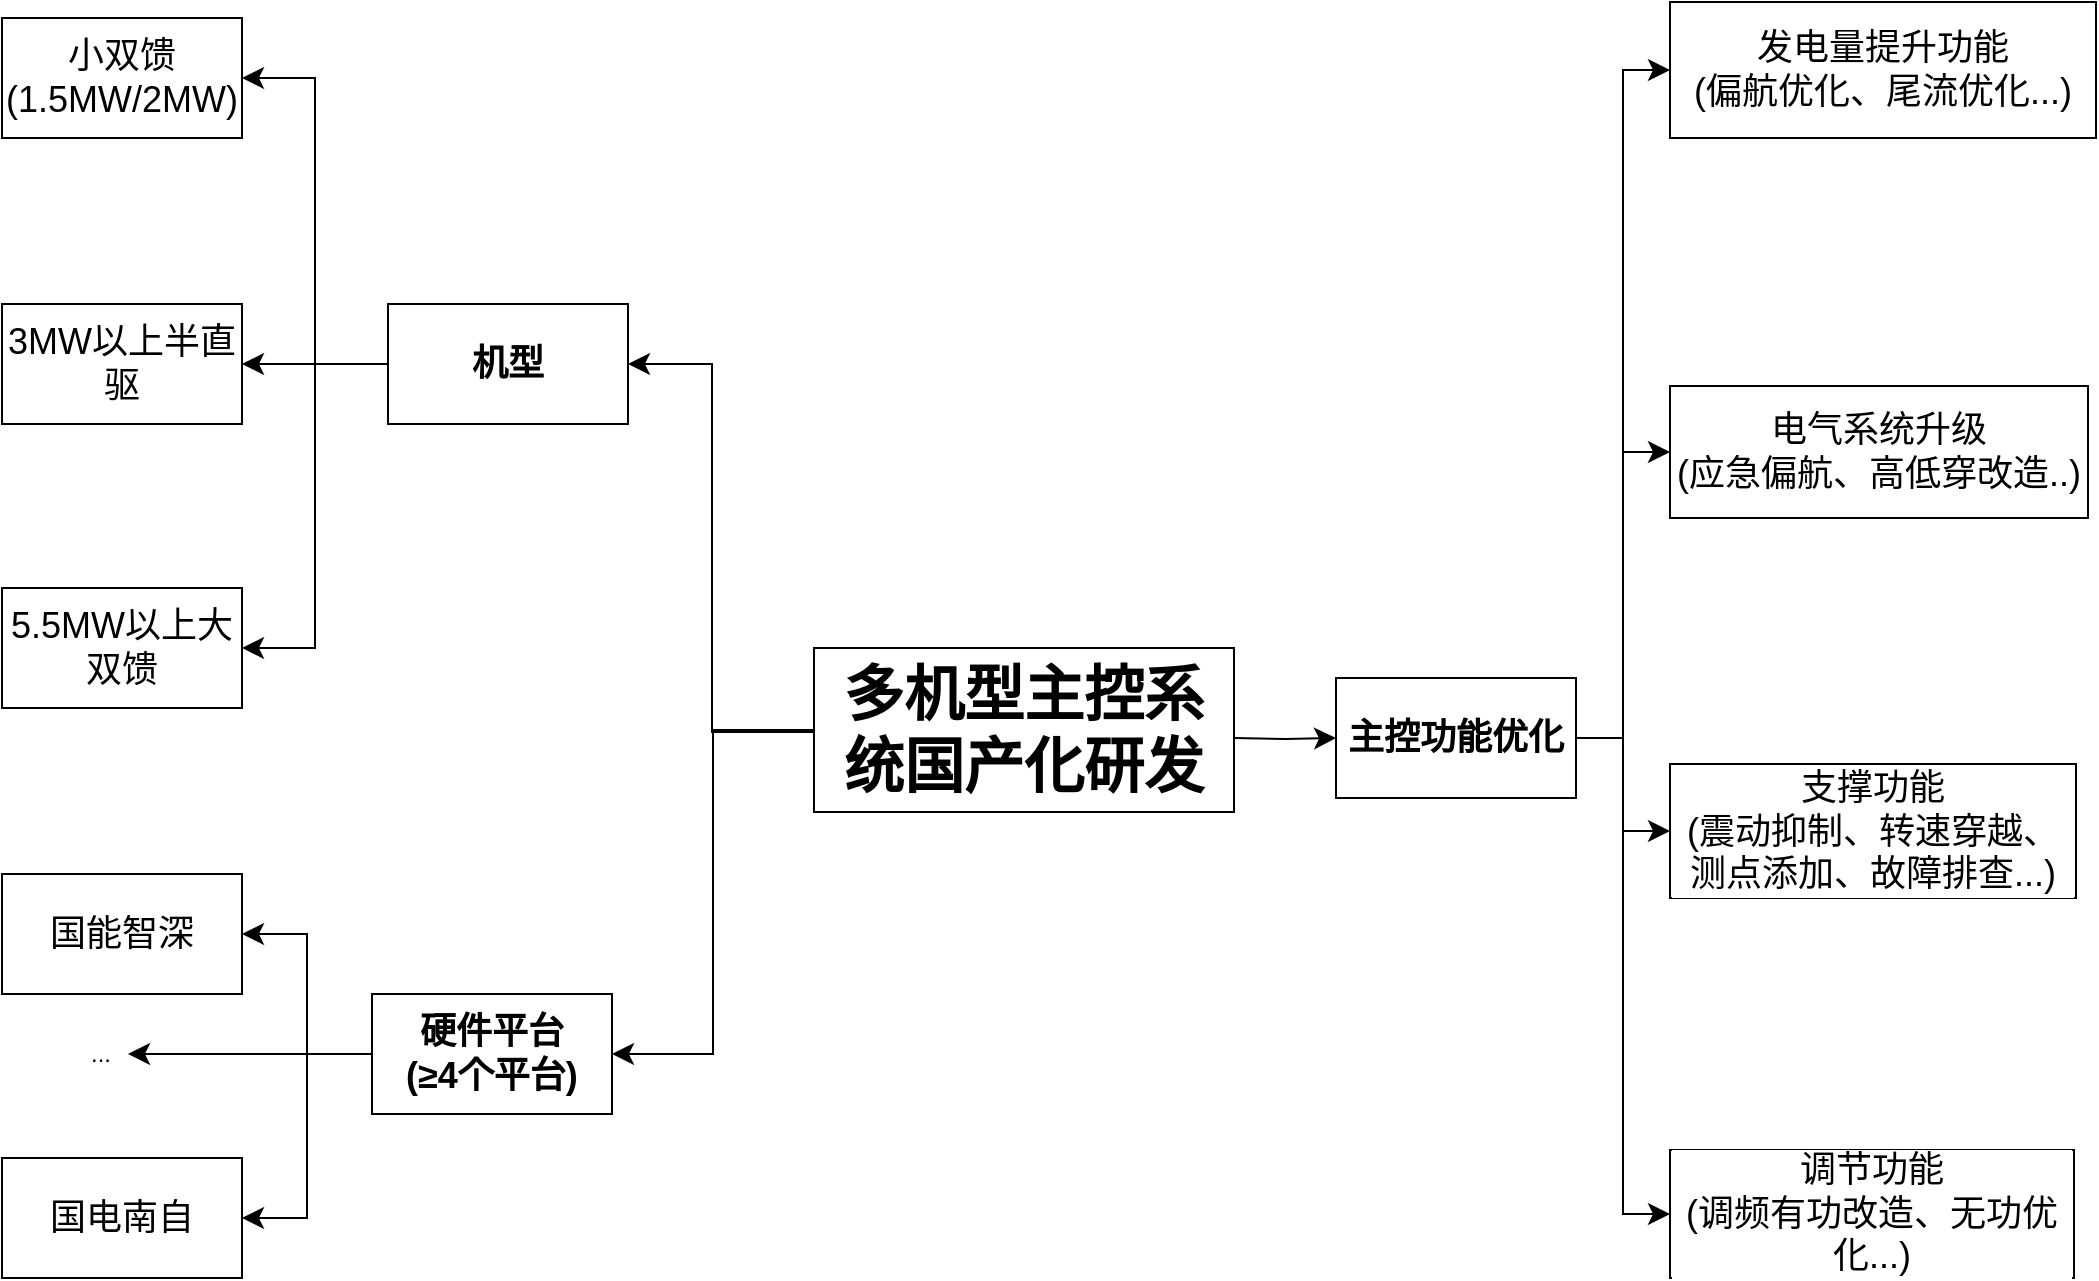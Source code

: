 <mxfile version="26.1.0">
  <diagram name="第 1 页" id="Kfhz-lO2e_RVVOw436UW">
    <mxGraphModel dx="2583" dy="596" grid="0" gridSize="10" guides="1" tooltips="1" connect="1" arrows="1" fold="1" page="0" pageScale="1" pageWidth="827" pageHeight="1169" math="0" shadow="0">
      <root>
        <mxCell id="0" />
        <mxCell id="1" parent="0" />
        <mxCell id="sur9hMXCmxYyR-VJTrtK-67" style="edgeStyle=orthogonalEdgeStyle;shape=connector;rounded=0;orthogonalLoop=1;jettySize=auto;html=1;shadow=0;strokeColor=default;align=center;verticalAlign=middle;fontFamily=Helvetica;fontSize=12;fontColor=default;labelBackgroundColor=default;startSize=8;endArrow=classic;endSize=8;flowAnimation=0;" edge="1" parent="1" source="sur9hMXCmxYyR-VJTrtK-34" target="sur9hMXCmxYyR-VJTrtK-35">
          <mxGeometry relative="1" as="geometry">
            <Array as="points">
              <mxPoint x="-182" y="842" />
              <mxPoint x="-182" y="658" />
            </Array>
          </mxGeometry>
        </mxCell>
        <mxCell id="sur9hMXCmxYyR-VJTrtK-76" value="" style="edgeStyle=orthogonalEdgeStyle;shape=connector;rounded=0;orthogonalLoop=1;jettySize=auto;html=1;shadow=0;strokeColor=default;align=center;verticalAlign=middle;fontFamily=Helvetica;fontSize=12;fontColor=default;labelBackgroundColor=default;startSize=8;endArrow=classic;endSize=8;flowAnimation=0;" edge="1" parent="1" target="sur9hMXCmxYyR-VJTrtK-46">
          <mxGeometry relative="1" as="geometry">
            <mxPoint x="79" y="845" as="sourcePoint" />
          </mxGeometry>
        </mxCell>
        <mxCell id="sur9hMXCmxYyR-VJTrtK-95" style="edgeStyle=orthogonalEdgeStyle;shape=connector;rounded=0;orthogonalLoop=1;jettySize=auto;html=1;entryX=1;entryY=0.5;entryDx=0;entryDy=0;shadow=0;strokeColor=default;align=center;verticalAlign=middle;fontFamily=Helvetica;fontSize=12;fontColor=default;labelBackgroundColor=default;startSize=8;endArrow=classic;endSize=8;flowAnimation=0;" edge="1" parent="1" source="sur9hMXCmxYyR-VJTrtK-34" target="sur9hMXCmxYyR-VJTrtK-47">
          <mxGeometry relative="1" as="geometry" />
        </mxCell>
        <mxCell id="sur9hMXCmxYyR-VJTrtK-34" value="多机型主控系统国产化研发" style="rounded=0;whiteSpace=wrap;html=1;fontFamily=Helvetica;fontSize=30;fontColor=default;labelBackgroundColor=default;fontStyle=1" vertex="1" parent="1">
          <mxGeometry x="-131" y="800" width="210" height="82" as="geometry" />
        </mxCell>
        <mxCell id="sur9hMXCmxYyR-VJTrtK-70" value="" style="edgeStyle=orthogonalEdgeStyle;shape=connector;rounded=0;orthogonalLoop=1;jettySize=auto;html=1;shadow=0;strokeColor=default;align=center;verticalAlign=middle;fontFamily=Helvetica;fontSize=20;fontColor=default;labelBackgroundColor=default;startSize=8;endArrow=classic;endSize=8;flowAnimation=0;" edge="1" parent="1" source="sur9hMXCmxYyR-VJTrtK-35" target="sur9hMXCmxYyR-VJTrtK-39">
          <mxGeometry relative="1" as="geometry" />
        </mxCell>
        <mxCell id="sur9hMXCmxYyR-VJTrtK-71" style="edgeStyle=orthogonalEdgeStyle;shape=connector;rounded=0;orthogonalLoop=1;jettySize=auto;html=1;entryX=1;entryY=0.5;entryDx=0;entryDy=0;shadow=0;strokeColor=default;align=center;verticalAlign=middle;fontFamily=Helvetica;fontSize=20;fontColor=default;labelBackgroundColor=default;startSize=8;endArrow=classic;endSize=8;flowAnimation=0;" edge="1" parent="1" source="sur9hMXCmxYyR-VJTrtK-35" target="sur9hMXCmxYyR-VJTrtK-37">
          <mxGeometry relative="1" as="geometry" />
        </mxCell>
        <mxCell id="sur9hMXCmxYyR-VJTrtK-72" style="edgeStyle=orthogonalEdgeStyle;shape=connector;rounded=0;orthogonalLoop=1;jettySize=auto;html=1;entryX=1;entryY=0.5;entryDx=0;entryDy=0;shadow=0;strokeColor=default;align=center;verticalAlign=middle;fontFamily=Helvetica;fontSize=20;fontColor=default;labelBackgroundColor=default;startSize=8;endArrow=classic;endSize=8;flowAnimation=0;" edge="1" parent="1" source="sur9hMXCmxYyR-VJTrtK-35" target="sur9hMXCmxYyR-VJTrtK-41">
          <mxGeometry relative="1" as="geometry" />
        </mxCell>
        <mxCell id="sur9hMXCmxYyR-VJTrtK-35" value="机型" style="rounded=0;whiteSpace=wrap;html=1;fontFamily=Helvetica;fontSize=18;fontColor=default;labelBackgroundColor=default;fontStyle=1" vertex="1" parent="1">
          <mxGeometry x="-344" y="628" width="120" height="60" as="geometry" />
        </mxCell>
        <mxCell id="sur9hMXCmxYyR-VJTrtK-37" value="小双馈&lt;div&gt;(1.5MW/2MW)&lt;/div&gt;" style="rounded=0;whiteSpace=wrap;html=1;fontFamily=Helvetica;fontSize=18;fontColor=default;labelBackgroundColor=default;" vertex="1" parent="1">
          <mxGeometry x="-537" y="485" width="120" height="60" as="geometry" />
        </mxCell>
        <mxCell id="sur9hMXCmxYyR-VJTrtK-39" value="3MW以上半直驱" style="rounded=0;whiteSpace=wrap;html=1;fontFamily=Helvetica;fontSize=18;fontColor=default;labelBackgroundColor=default;" vertex="1" parent="1">
          <mxGeometry x="-537" y="628" width="120" height="60" as="geometry" />
        </mxCell>
        <mxCell id="sur9hMXCmxYyR-VJTrtK-41" value="5.5MW以上大双馈" style="rounded=0;whiteSpace=wrap;html=1;fontFamily=Helvetica;fontSize=18;fontColor=default;labelBackgroundColor=default;" vertex="1" parent="1">
          <mxGeometry x="-537" y="770" width="120" height="60" as="geometry" />
        </mxCell>
        <mxCell id="sur9hMXCmxYyR-VJTrtK-77" style="edgeStyle=orthogonalEdgeStyle;shape=connector;rounded=0;orthogonalLoop=1;jettySize=auto;html=1;entryX=1;entryY=0.5;entryDx=0;entryDy=0;shadow=0;strokeColor=default;align=center;verticalAlign=middle;fontFamily=Helvetica;fontSize=20;fontColor=default;labelBackgroundColor=default;startSize=8;endArrow=classic;endSize=8;flowAnimation=0;" edge="1" parent="1" source="sur9hMXCmxYyR-VJTrtK-47" target="sur9hMXCmxYyR-VJTrtK-63">
          <mxGeometry relative="1" as="geometry" />
        </mxCell>
        <mxCell id="sur9hMXCmxYyR-VJTrtK-100" style="edgeStyle=orthogonalEdgeStyle;shape=connector;rounded=0;orthogonalLoop=1;jettySize=auto;html=1;entryX=1;entryY=0.5;entryDx=0;entryDy=0;shadow=0;strokeColor=default;align=center;verticalAlign=middle;fontFamily=Helvetica;fontSize=12;fontColor=default;labelBackgroundColor=default;startSize=8;endArrow=classic;endSize=8;flowAnimation=0;" edge="1" parent="1" source="sur9hMXCmxYyR-VJTrtK-47" target="sur9hMXCmxYyR-VJTrtK-91">
          <mxGeometry relative="1" as="geometry" />
        </mxCell>
        <mxCell id="sur9hMXCmxYyR-VJTrtK-102" style="edgeStyle=orthogonalEdgeStyle;shape=connector;rounded=0;orthogonalLoop=1;jettySize=auto;html=1;shadow=0;strokeColor=default;align=center;verticalAlign=middle;fontFamily=Helvetica;fontSize=12;fontColor=default;labelBackgroundColor=default;startSize=8;endArrow=classic;endSize=8;flowAnimation=0;" edge="1" parent="1" source="sur9hMXCmxYyR-VJTrtK-47" target="sur9hMXCmxYyR-VJTrtK-101">
          <mxGeometry relative="1" as="geometry" />
        </mxCell>
        <mxCell id="sur9hMXCmxYyR-VJTrtK-47" value="硬件平台&lt;div&gt;(≥4个平台)&lt;/div&gt;" style="rounded=0;whiteSpace=wrap;html=1;fontFamily=Helvetica;fontSize=18;fontColor=default;labelBackgroundColor=default;fontStyle=1" vertex="1" parent="1">
          <mxGeometry x="-352" y="973" width="120" height="60" as="geometry" />
        </mxCell>
        <mxCell id="sur9hMXCmxYyR-VJTrtK-63" value="国能智深" style="rounded=0;whiteSpace=wrap;html=1;fontFamily=Helvetica;fontSize=18;fontColor=default;labelBackgroundColor=default;" vertex="1" parent="1">
          <mxGeometry x="-537" y="913" width="120" height="60" as="geometry" />
        </mxCell>
        <mxCell id="sur9hMXCmxYyR-VJTrtK-103" style="edgeStyle=orthogonalEdgeStyle;shape=connector;rounded=0;orthogonalLoop=1;jettySize=auto;html=1;entryX=0;entryY=0.5;entryDx=0;entryDy=0;shadow=0;strokeColor=default;align=center;verticalAlign=middle;fontFamily=Helvetica;fontSize=18;fontColor=default;labelBackgroundColor=default;startSize=8;endArrow=classic;endSize=8;flowAnimation=0;" edge="1" parent="1" source="sur9hMXCmxYyR-VJTrtK-46" target="sur9hMXCmxYyR-VJTrtK-96">
          <mxGeometry relative="1" as="geometry" />
        </mxCell>
        <mxCell id="sur9hMXCmxYyR-VJTrtK-104" style="edgeStyle=orthogonalEdgeStyle;shape=connector;rounded=0;orthogonalLoop=1;jettySize=auto;html=1;entryX=0;entryY=0.5;entryDx=0;entryDy=0;shadow=0;strokeColor=default;align=center;verticalAlign=middle;fontFamily=Helvetica;fontSize=18;fontColor=default;labelBackgroundColor=default;startSize=8;endArrow=classic;endSize=8;flowAnimation=0;" edge="1" parent="1" source="sur9hMXCmxYyR-VJTrtK-46" target="sur9hMXCmxYyR-VJTrtK-97">
          <mxGeometry relative="1" as="geometry" />
        </mxCell>
        <mxCell id="sur9hMXCmxYyR-VJTrtK-105" style="edgeStyle=orthogonalEdgeStyle;shape=connector;rounded=0;orthogonalLoop=1;jettySize=auto;html=1;entryX=0;entryY=0.5;entryDx=0;entryDy=0;shadow=0;strokeColor=default;align=center;verticalAlign=middle;fontFamily=Helvetica;fontSize=18;fontColor=default;labelBackgroundColor=default;startSize=8;endArrow=classic;endSize=8;flowAnimation=0;" edge="1" parent="1" source="sur9hMXCmxYyR-VJTrtK-46" target="sur9hMXCmxYyR-VJTrtK-98">
          <mxGeometry relative="1" as="geometry" />
        </mxCell>
        <mxCell id="sur9hMXCmxYyR-VJTrtK-106" style="edgeStyle=orthogonalEdgeStyle;shape=connector;rounded=0;orthogonalLoop=1;jettySize=auto;html=1;entryX=0;entryY=0.5;entryDx=0;entryDy=0;shadow=0;strokeColor=default;align=center;verticalAlign=middle;fontFamily=Helvetica;fontSize=18;fontColor=default;labelBackgroundColor=default;startSize=8;endArrow=classic;endSize=8;flowAnimation=0;" edge="1" parent="1" source="sur9hMXCmxYyR-VJTrtK-46" target="sur9hMXCmxYyR-VJTrtK-99">
          <mxGeometry relative="1" as="geometry" />
        </mxCell>
        <mxCell id="sur9hMXCmxYyR-VJTrtK-46" value="主控功能优化" style="rounded=0;whiteSpace=wrap;html=1;fontFamily=Helvetica;fontSize=18;fontColor=default;labelBackgroundColor=default;fontStyle=1" vertex="1" parent="1">
          <mxGeometry x="130" y="815" width="120" height="60" as="geometry" />
        </mxCell>
        <mxCell id="sur9hMXCmxYyR-VJTrtK-91" value="国电南自" style="rounded=0;whiteSpace=wrap;html=1;fontFamily=Helvetica;fontSize=18;fontColor=default;labelBackgroundColor=default;" vertex="1" parent="1">
          <mxGeometry x="-537" y="1055" width="120" height="60" as="geometry" />
        </mxCell>
        <mxCell id="sur9hMXCmxYyR-VJTrtK-96" value="发电量提升功能&lt;div&gt;(偏航优化、尾流优化...)&lt;/div&gt;" style="whiteSpace=wrap;html=1;fontFamily=Helvetica;fontSize=18;fontColor=default;labelBackgroundColor=default;" vertex="1" parent="1">
          <mxGeometry x="297" y="477" width="213" height="68" as="geometry" />
        </mxCell>
        <mxCell id="sur9hMXCmxYyR-VJTrtK-97" value="电气系统升级&lt;br&gt;&lt;div&gt;(应急偏航、高低穿改造..)&lt;/div&gt;" style="whiteSpace=wrap;html=1;fontFamily=Helvetica;fontSize=18;fontColor=default;labelBackgroundColor=default;" vertex="1" parent="1">
          <mxGeometry x="297" y="669" width="209" height="66" as="geometry" />
        </mxCell>
        <mxCell id="sur9hMXCmxYyR-VJTrtK-98" value="支撑功能&lt;div&gt;(震动抑制、转速穿越、测点添加、故障排查...)&lt;/div&gt;" style="whiteSpace=wrap;html=1;fontFamily=Helvetica;fontSize=18;fontColor=default;labelBackgroundColor=default;" vertex="1" parent="1">
          <mxGeometry x="297" y="858" width="203" height="67" as="geometry" />
        </mxCell>
        <mxCell id="sur9hMXCmxYyR-VJTrtK-99" value="调节功能&lt;div&gt;(调频有功改造、无功优化...)&lt;/div&gt;" style="whiteSpace=wrap;html=1;fontFamily=Helvetica;fontSize=18;fontColor=default;labelBackgroundColor=default;" vertex="1" parent="1">
          <mxGeometry x="297" y="1051" width="202" height="64" as="geometry" />
        </mxCell>
        <mxCell id="sur9hMXCmxYyR-VJTrtK-101" value="..." style="text;html=1;align=center;verticalAlign=middle;resizable=0;points=[];autosize=1;strokeColor=none;fillColor=none;fontSize=12;fontFamily=Helvetica;fontColor=default;labelBackgroundColor=default;" vertex="1" parent="1">
          <mxGeometry x="-502" y="990" width="28" height="26" as="geometry" />
        </mxCell>
      </root>
    </mxGraphModel>
  </diagram>
</mxfile>
